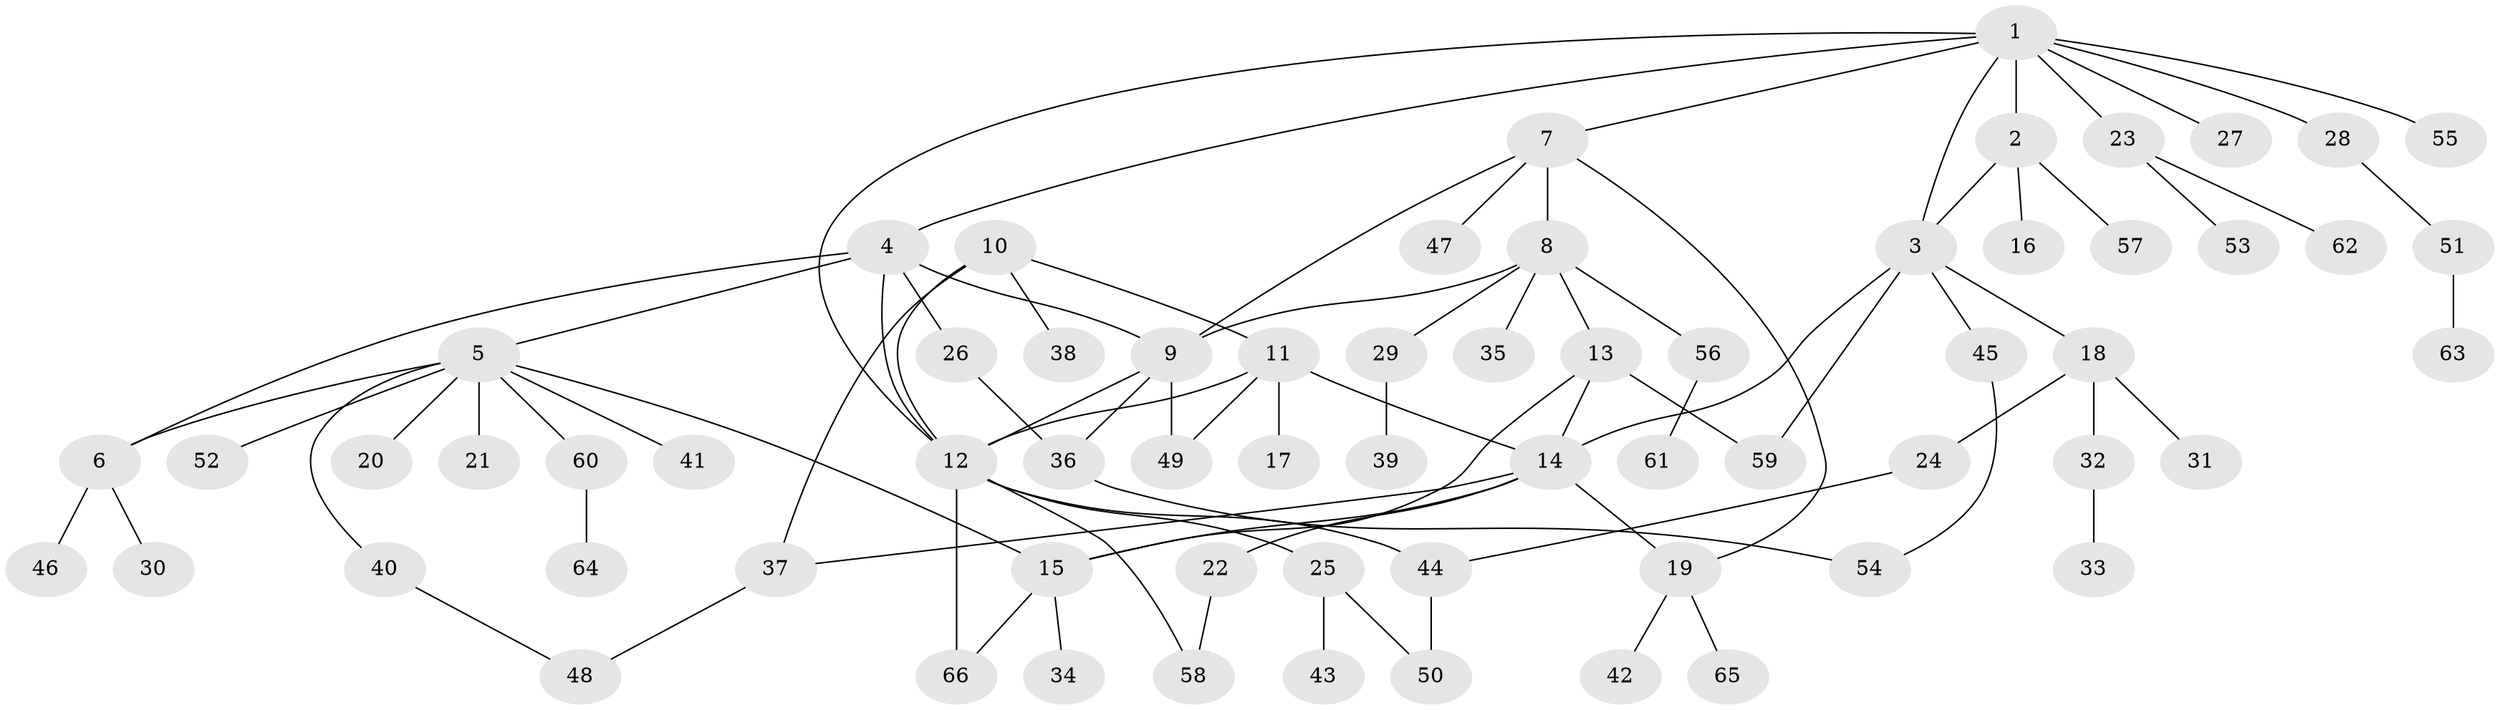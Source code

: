 // coarse degree distribution, {6: 0.09090909090909091, 3: 0.09090909090909091, 1: 0.2727272727272727, 7: 0.09090909090909091, 4: 0.12121212121212122, 5: 0.030303030303030304, 2: 0.2727272727272727, 8: 0.030303030303030304}
// Generated by graph-tools (version 1.1) at 2025/37/03/04/25 23:37:36]
// undirected, 66 vertices, 87 edges
graph export_dot {
  node [color=gray90,style=filled];
  1;
  2;
  3;
  4;
  5;
  6;
  7;
  8;
  9;
  10;
  11;
  12;
  13;
  14;
  15;
  16;
  17;
  18;
  19;
  20;
  21;
  22;
  23;
  24;
  25;
  26;
  27;
  28;
  29;
  30;
  31;
  32;
  33;
  34;
  35;
  36;
  37;
  38;
  39;
  40;
  41;
  42;
  43;
  44;
  45;
  46;
  47;
  48;
  49;
  50;
  51;
  52;
  53;
  54;
  55;
  56;
  57;
  58;
  59;
  60;
  61;
  62;
  63;
  64;
  65;
  66;
  1 -- 2;
  1 -- 3;
  1 -- 4;
  1 -- 7;
  1 -- 12;
  1 -- 23;
  1 -- 27;
  1 -- 28;
  1 -- 55;
  2 -- 3;
  2 -- 16;
  2 -- 57;
  3 -- 14;
  3 -- 18;
  3 -- 45;
  3 -- 59;
  4 -- 5;
  4 -- 6;
  4 -- 9;
  4 -- 12;
  4 -- 26;
  5 -- 6;
  5 -- 15;
  5 -- 20;
  5 -- 21;
  5 -- 40;
  5 -- 41;
  5 -- 52;
  5 -- 60;
  6 -- 30;
  6 -- 46;
  7 -- 8;
  7 -- 9;
  7 -- 19;
  7 -- 47;
  8 -- 9;
  8 -- 13;
  8 -- 29;
  8 -- 35;
  8 -- 56;
  9 -- 12;
  9 -- 36;
  9 -- 49;
  10 -- 11;
  10 -- 12;
  10 -- 37;
  10 -- 38;
  11 -- 12;
  11 -- 14;
  11 -- 17;
  11 -- 49;
  12 -- 25;
  12 -- 44;
  12 -- 58;
  12 -- 66;
  13 -- 14;
  13 -- 15;
  13 -- 59;
  14 -- 15;
  14 -- 19;
  14 -- 22;
  14 -- 37;
  15 -- 34;
  15 -- 66;
  18 -- 24;
  18 -- 31;
  18 -- 32;
  19 -- 42;
  19 -- 65;
  22 -- 58;
  23 -- 53;
  23 -- 62;
  24 -- 44;
  25 -- 43;
  25 -- 50;
  26 -- 36;
  28 -- 51;
  29 -- 39;
  32 -- 33;
  36 -- 54;
  37 -- 48;
  40 -- 48;
  44 -- 50;
  45 -- 54;
  51 -- 63;
  56 -- 61;
  60 -- 64;
}
